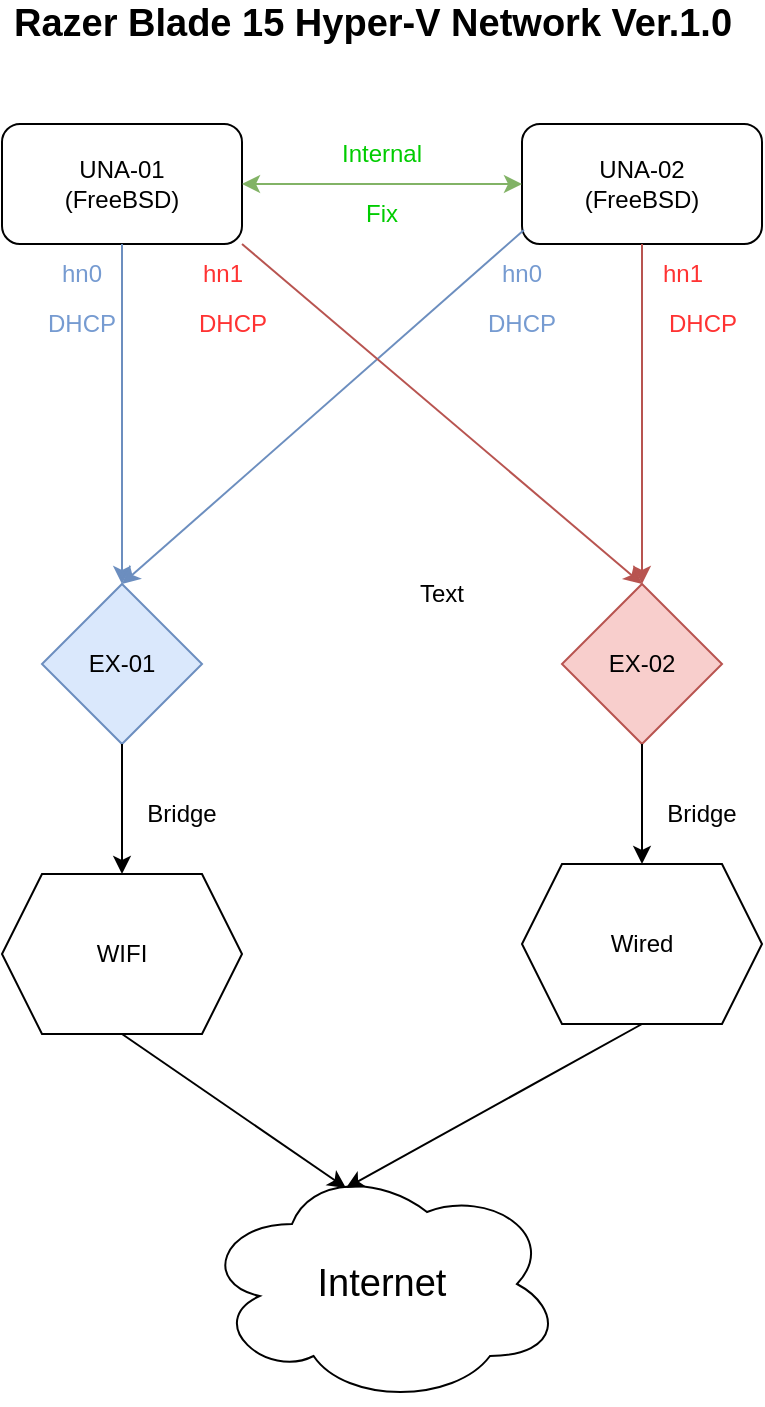 <mxfile version="18.0.2" type="github">
  <diagram id="C5RBs43oDa-KdzZeNtuy" name="Page-1">
    <mxGraphModel dx="460" dy="744" grid="1" gridSize="10" guides="1" tooltips="1" connect="1" arrows="1" fold="1" page="1" pageScale="1" pageWidth="827" pageHeight="1169" math="0" shadow="0">
      <root>
        <mxCell id="WIyWlLk6GJQsqaUBKTNV-0" />
        <mxCell id="WIyWlLk6GJQsqaUBKTNV-1" parent="WIyWlLk6GJQsqaUBKTNV-0" />
        <mxCell id="lQiroo41-iCrkgHtppVC-0" value="UNA-01&lt;br&gt;(FreeBSD)" style="rounded=1;whiteSpace=wrap;html=1;" vertex="1" parent="WIyWlLk6GJQsqaUBKTNV-1">
          <mxGeometry x="20" y="130" width="120" height="60" as="geometry" />
        </mxCell>
        <mxCell id="lQiroo41-iCrkgHtppVC-1" value="UNA-02&lt;br&gt;(FreeBSD)" style="rounded=1;whiteSpace=wrap;html=1;" vertex="1" parent="WIyWlLk6GJQsqaUBKTNV-1">
          <mxGeometry x="280" y="130" width="120" height="60" as="geometry" />
        </mxCell>
        <mxCell id="lQiroo41-iCrkgHtppVC-2" value="" style="endArrow=classic;startArrow=classic;html=1;rounded=0;entryX=0;entryY=0.5;entryDx=0;entryDy=0;exitX=1;exitY=0.5;exitDx=0;exitDy=0;fillColor=#d5e8d4;strokeColor=#82b366;" edge="1" parent="WIyWlLk6GJQsqaUBKTNV-1" source="lQiroo41-iCrkgHtppVC-0" target="lQiroo41-iCrkgHtppVC-1">
          <mxGeometry width="50" height="50" relative="1" as="geometry">
            <mxPoint x="180" y="160" as="sourcePoint" />
            <mxPoint x="260" y="340" as="targetPoint" />
          </mxGeometry>
        </mxCell>
        <mxCell id="lQiroo41-iCrkgHtppVC-3" value="&lt;font color=&quot;#00cc00&quot;&gt;Internal&lt;/font&gt;" style="text;html=1;strokeColor=none;fillColor=none;align=center;verticalAlign=middle;whiteSpace=wrap;rounded=0;" vertex="1" parent="WIyWlLk6GJQsqaUBKTNV-1">
          <mxGeometry x="180" y="130" width="60" height="30" as="geometry" />
        </mxCell>
        <mxCell id="lQiroo41-iCrkgHtppVC-6" value="" style="endArrow=classic;html=1;rounded=0;entryX=0.5;entryY=0;entryDx=0;entryDy=0;fillColor=#dae8fc;strokeColor=#6c8ebf;" edge="1" parent="WIyWlLk6GJQsqaUBKTNV-1" source="lQiroo41-iCrkgHtppVC-0" target="lQiroo41-iCrkgHtppVC-8">
          <mxGeometry width="50" height="50" relative="1" as="geometry">
            <mxPoint x="210" y="390" as="sourcePoint" />
            <mxPoint x="80" y="360" as="targetPoint" />
          </mxGeometry>
        </mxCell>
        <mxCell id="lQiroo41-iCrkgHtppVC-8" value="EX-01" style="rhombus;whiteSpace=wrap;html=1;fillColor=#dae8fc;strokeColor=#6c8ebf;" vertex="1" parent="WIyWlLk6GJQsqaUBKTNV-1">
          <mxGeometry x="40" y="360" width="80" height="80" as="geometry" />
        </mxCell>
        <mxCell id="lQiroo41-iCrkgHtppVC-9" value="" style="endArrow=classic;html=1;rounded=0;exitX=0.008;exitY=0.883;exitDx=0;exitDy=0;exitPerimeter=0;entryX=0.5;entryY=0;entryDx=0;entryDy=0;fillColor=#dae8fc;strokeColor=#6c8ebf;" edge="1" parent="WIyWlLk6GJQsqaUBKTNV-1" source="lQiroo41-iCrkgHtppVC-1" target="lQiroo41-iCrkgHtppVC-8">
          <mxGeometry width="50" height="50" relative="1" as="geometry">
            <mxPoint x="210" y="390" as="sourcePoint" />
            <mxPoint x="260" y="340" as="targetPoint" />
          </mxGeometry>
        </mxCell>
        <mxCell id="lQiroo41-iCrkgHtppVC-10" value="EX-02" style="rhombus;whiteSpace=wrap;html=1;fillColor=#f8cecc;strokeColor=#b85450;" vertex="1" parent="WIyWlLk6GJQsqaUBKTNV-1">
          <mxGeometry x="300" y="360" width="80" height="80" as="geometry" />
        </mxCell>
        <mxCell id="lQiroo41-iCrkgHtppVC-11" value="" style="endArrow=classic;html=1;rounded=0;exitX=1;exitY=1;exitDx=0;exitDy=0;entryX=0.5;entryY=0;entryDx=0;entryDy=0;fillColor=#f8cecc;strokeColor=#b85450;" edge="1" parent="WIyWlLk6GJQsqaUBKTNV-1" source="lQiroo41-iCrkgHtppVC-0" target="lQiroo41-iCrkgHtppVC-10">
          <mxGeometry width="50" height="50" relative="1" as="geometry">
            <mxPoint x="210" y="390" as="sourcePoint" />
            <mxPoint x="260" y="340" as="targetPoint" />
          </mxGeometry>
        </mxCell>
        <mxCell id="lQiroo41-iCrkgHtppVC-12" value="" style="endArrow=classic;html=1;rounded=0;exitX=0.5;exitY=1;exitDx=0;exitDy=0;entryX=0.5;entryY=0;entryDx=0;entryDy=0;fillColor=#f8cecc;strokeColor=#b85450;" edge="1" parent="WIyWlLk6GJQsqaUBKTNV-1" source="lQiroo41-iCrkgHtppVC-1" target="lQiroo41-iCrkgHtppVC-10">
          <mxGeometry width="50" height="50" relative="1" as="geometry">
            <mxPoint x="210" y="390" as="sourcePoint" />
            <mxPoint x="260" y="340" as="targetPoint" />
          </mxGeometry>
        </mxCell>
        <mxCell id="lQiroo41-iCrkgHtppVC-13" value="WIFI" style="shape=hexagon;perimeter=hexagonPerimeter2;whiteSpace=wrap;html=1;fixedSize=1;" vertex="1" parent="WIyWlLk6GJQsqaUBKTNV-1">
          <mxGeometry x="20" y="505" width="120" height="80" as="geometry" />
        </mxCell>
        <mxCell id="lQiroo41-iCrkgHtppVC-14" value="Wired" style="shape=hexagon;perimeter=hexagonPerimeter2;whiteSpace=wrap;html=1;fixedSize=1;" vertex="1" parent="WIyWlLk6GJQsqaUBKTNV-1">
          <mxGeometry x="280" y="500" width="120" height="80" as="geometry" />
        </mxCell>
        <mxCell id="lQiroo41-iCrkgHtppVC-15" value="&lt;font color=&quot;#769bd1&quot;&gt;hn0&lt;/font&gt;" style="text;html=1;align=center;verticalAlign=middle;whiteSpace=wrap;rounded=0;fontColor=#E2E8F2;" vertex="1" parent="WIyWlLk6GJQsqaUBKTNV-1">
          <mxGeometry x="30" y="190" width="60" height="30" as="geometry" />
        </mxCell>
        <mxCell id="lQiroo41-iCrkgHtppVC-16" value="hn1" style="text;html=1;align=center;verticalAlign=middle;resizable=0;points=[];autosize=1;strokeColor=none;fillColor=none;fontColor=#FF3333;" vertex="1" parent="WIyWlLk6GJQsqaUBKTNV-1">
          <mxGeometry x="110" y="195" width="40" height="20" as="geometry" />
        </mxCell>
        <mxCell id="lQiroo41-iCrkgHtppVC-19" value="&lt;font color=&quot;#769bd1&quot;&gt;hn0&lt;/font&gt;" style="text;html=1;align=center;verticalAlign=middle;whiteSpace=wrap;rounded=0;fontColor=#E2E8F2;" vertex="1" parent="WIyWlLk6GJQsqaUBKTNV-1">
          <mxGeometry x="250" y="190" width="60" height="30" as="geometry" />
        </mxCell>
        <mxCell id="lQiroo41-iCrkgHtppVC-21" value="hn1" style="text;html=1;align=center;verticalAlign=middle;resizable=0;points=[];autosize=1;strokeColor=none;fillColor=none;fontColor=#FF3333;" vertex="1" parent="WIyWlLk6GJQsqaUBKTNV-1">
          <mxGeometry x="340" y="195" width="40" height="20" as="geometry" />
        </mxCell>
        <mxCell id="lQiroo41-iCrkgHtppVC-22" value="" style="endArrow=classic;html=1;rounded=0;fontColor=#00CC00;exitX=0.5;exitY=1;exitDx=0;exitDy=0;entryX=0.5;entryY=0;entryDx=0;entryDy=0;" edge="1" parent="WIyWlLk6GJQsqaUBKTNV-1" source="lQiroo41-iCrkgHtppVC-8" target="lQiroo41-iCrkgHtppVC-13">
          <mxGeometry width="50" height="50" relative="1" as="geometry">
            <mxPoint x="210" y="390" as="sourcePoint" />
            <mxPoint x="260" y="340" as="targetPoint" />
          </mxGeometry>
        </mxCell>
        <mxCell id="lQiroo41-iCrkgHtppVC-23" value="" style="endArrow=classic;html=1;rounded=0;fontColor=#00CC00;exitX=0.5;exitY=1;exitDx=0;exitDy=0;" edge="1" parent="WIyWlLk6GJQsqaUBKTNV-1" source="lQiroo41-iCrkgHtppVC-10" target="lQiroo41-iCrkgHtppVC-14">
          <mxGeometry width="50" height="50" relative="1" as="geometry">
            <mxPoint x="210" y="390" as="sourcePoint" />
            <mxPoint x="260" y="340" as="targetPoint" />
          </mxGeometry>
        </mxCell>
        <mxCell id="lQiroo41-iCrkgHtppVC-24" value="Bridge" style="text;html=1;strokeColor=none;fillColor=none;align=center;verticalAlign=middle;whiteSpace=wrap;rounded=0;fontColor=#000000;" vertex="1" parent="WIyWlLk6GJQsqaUBKTNV-1">
          <mxGeometry x="80" y="460" width="60" height="30" as="geometry" />
        </mxCell>
        <mxCell id="lQiroo41-iCrkgHtppVC-25" value="Bridge" style="text;html=1;strokeColor=none;fillColor=none;align=center;verticalAlign=middle;whiteSpace=wrap;rounded=0;fontColor=#000000;" vertex="1" parent="WIyWlLk6GJQsqaUBKTNV-1">
          <mxGeometry x="340" y="460" width="60" height="30" as="geometry" />
        </mxCell>
        <mxCell id="lQiroo41-iCrkgHtppVC-26" value="Text" style="text;html=1;strokeColor=none;fillColor=none;align=center;verticalAlign=middle;whiteSpace=wrap;rounded=0;fontColor=#000000;" vertex="1" parent="WIyWlLk6GJQsqaUBKTNV-1">
          <mxGeometry x="210" y="350" width="60" height="30" as="geometry" />
        </mxCell>
        <mxCell id="lQiroo41-iCrkgHtppVC-27" value="&lt;font style=&quot;font-size: 19px;&quot;&gt;&lt;b&gt;Razer Blade 15 Hyper-V Network Ver.1.0&lt;/b&gt;&lt;/font&gt;" style="text;html=1;align=center;verticalAlign=middle;resizable=0;points=[];autosize=1;strokeColor=none;fillColor=none;fontColor=#000000;" vertex="1" parent="WIyWlLk6GJQsqaUBKTNV-1">
          <mxGeometry x="20" y="70" width="370" height="20" as="geometry" />
        </mxCell>
        <mxCell id="lQiroo41-iCrkgHtppVC-28" value="Internet" style="ellipse;shape=cloud;whiteSpace=wrap;html=1;fontSize=19;fontColor=#000000;" vertex="1" parent="WIyWlLk6GJQsqaUBKTNV-1">
          <mxGeometry x="120" y="650" width="180" height="120" as="geometry" />
        </mxCell>
        <mxCell id="lQiroo41-iCrkgHtppVC-29" value="" style="endArrow=classic;html=1;rounded=0;fontSize=19;fontColor=#000000;exitX=0.5;exitY=1;exitDx=0;exitDy=0;entryX=0.4;entryY=0.1;entryDx=0;entryDy=0;entryPerimeter=0;" edge="1" parent="WIyWlLk6GJQsqaUBKTNV-1" source="lQiroo41-iCrkgHtppVC-13" target="lQiroo41-iCrkgHtppVC-28">
          <mxGeometry width="50" height="50" relative="1" as="geometry">
            <mxPoint x="200" y="480" as="sourcePoint" />
            <mxPoint x="250" y="430" as="targetPoint" />
          </mxGeometry>
        </mxCell>
        <mxCell id="lQiroo41-iCrkgHtppVC-30" value="" style="endArrow=classic;html=1;rounded=0;fontSize=19;fontColor=#000000;exitX=0.5;exitY=1;exitDx=0;exitDy=0;entryX=0.4;entryY=0.1;entryDx=0;entryDy=0;entryPerimeter=0;" edge="1" parent="WIyWlLk6GJQsqaUBKTNV-1" source="lQiroo41-iCrkgHtppVC-14" target="lQiroo41-iCrkgHtppVC-28">
          <mxGeometry width="50" height="50" relative="1" as="geometry">
            <mxPoint x="200" y="480" as="sourcePoint" />
            <mxPoint x="250" y="430" as="targetPoint" />
          </mxGeometry>
        </mxCell>
        <mxCell id="lQiroo41-iCrkgHtppVC-31" value="&lt;font color=&quot;#769bd1&quot;&gt;DHCP&lt;/font&gt;" style="text;html=1;align=center;verticalAlign=middle;whiteSpace=wrap;rounded=0;fontColor=#E2E8F2;" vertex="1" parent="WIyWlLk6GJQsqaUBKTNV-1">
          <mxGeometry x="30" y="215" width="60" height="30" as="geometry" />
        </mxCell>
        <mxCell id="lQiroo41-iCrkgHtppVC-32" value="&lt;font color=&quot;#769bd1&quot;&gt;DHCP&lt;/font&gt;" style="text;html=1;align=center;verticalAlign=middle;whiteSpace=wrap;rounded=0;fontColor=#E2E8F2;" vertex="1" parent="WIyWlLk6GJQsqaUBKTNV-1">
          <mxGeometry x="250" y="215" width="60" height="30" as="geometry" />
        </mxCell>
        <mxCell id="lQiroo41-iCrkgHtppVC-33" value="DHCP" style="text;html=1;align=center;verticalAlign=middle;resizable=0;points=[];autosize=1;strokeColor=none;fillColor=none;fontColor=#FF3333;" vertex="1" parent="WIyWlLk6GJQsqaUBKTNV-1">
          <mxGeometry x="110" y="220" width="50" height="20" as="geometry" />
        </mxCell>
        <mxCell id="lQiroo41-iCrkgHtppVC-34" value="DHCP" style="text;html=1;align=center;verticalAlign=middle;resizable=0;points=[];autosize=1;strokeColor=none;fillColor=none;fontColor=#FF3333;" vertex="1" parent="WIyWlLk6GJQsqaUBKTNV-1">
          <mxGeometry x="345" y="220" width="50" height="20" as="geometry" />
        </mxCell>
        <mxCell id="lQiroo41-iCrkgHtppVC-35" value="&lt;font color=&quot;#00cc00&quot;&gt;Fix&lt;/font&gt;" style="text;html=1;strokeColor=none;fillColor=none;align=center;verticalAlign=middle;whiteSpace=wrap;rounded=0;" vertex="1" parent="WIyWlLk6GJQsqaUBKTNV-1">
          <mxGeometry x="180" y="160" width="60" height="30" as="geometry" />
        </mxCell>
        <mxCell id="lQiroo41-iCrkgHtppVC-36" style="edgeStyle=orthogonalEdgeStyle;rounded=0;orthogonalLoop=1;jettySize=auto;html=1;exitX=0.5;exitY=1;exitDx=0;exitDy=0;fontSize=19;fontColor=#000000;" edge="1" parent="WIyWlLk6GJQsqaUBKTNV-1" source="lQiroo41-iCrkgHtppVC-35" target="lQiroo41-iCrkgHtppVC-35">
          <mxGeometry relative="1" as="geometry" />
        </mxCell>
      </root>
    </mxGraphModel>
  </diagram>
</mxfile>
